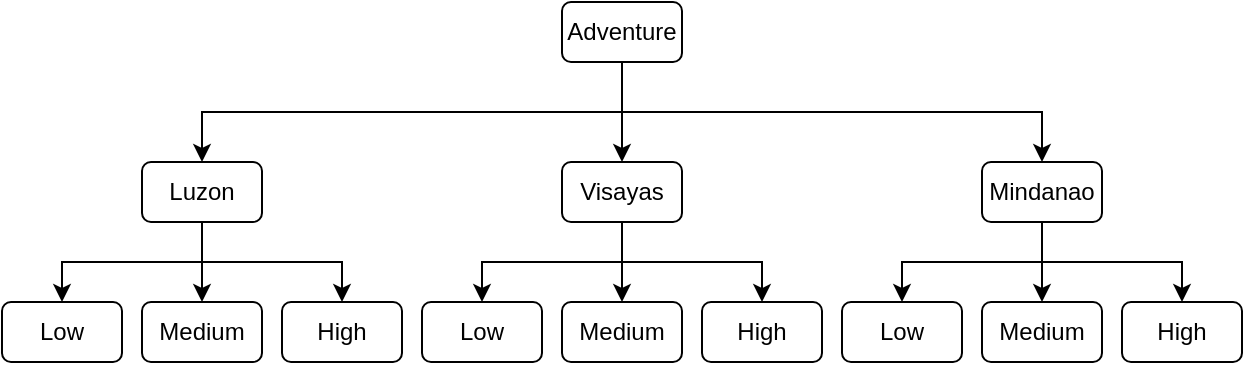 <mxfile version="26.0.8">
  <diagram name="Page-1" id="oN3ZsHXLVcki4yRSyNb8">
    <mxGraphModel dx="1988" dy="692" grid="1" gridSize="10" guides="1" tooltips="1" connect="1" arrows="1" fold="1" page="1" pageScale="1" pageWidth="827" pageHeight="1169" math="0" shadow="0">
      <root>
        <mxCell id="0" />
        <mxCell id="1" parent="0" />
        <mxCell id="AkOyKKZH0I8h6M5qzQaC-48" style="edgeStyle=orthogonalEdgeStyle;rounded=0;orthogonalLoop=1;jettySize=auto;html=1;entryX=0.5;entryY=0;entryDx=0;entryDy=0;exitX=0.5;exitY=1;exitDx=0;exitDy=0;" edge="1" parent="1" source="AkOyKKZH0I8h6M5qzQaC-2" target="AkOyKKZH0I8h6M5qzQaC-22">
          <mxGeometry relative="1" as="geometry" />
        </mxCell>
        <mxCell id="AkOyKKZH0I8h6M5qzQaC-2" value="Adventure" style="rounded=1;whiteSpace=wrap;html=1;" vertex="1" parent="1">
          <mxGeometry x="40" y="20" width="60" height="30" as="geometry" />
        </mxCell>
        <mxCell id="AkOyKKZH0I8h6M5qzQaC-29" style="edgeStyle=orthogonalEdgeStyle;rounded=0;orthogonalLoop=1;jettySize=auto;html=1;entryX=0.5;entryY=0;entryDx=0;entryDy=0;exitX=0.5;exitY=1;exitDx=0;exitDy=0;" edge="1" parent="1" source="AkOyKKZH0I8h6M5qzQaC-17" target="AkOyKKZH0I8h6M5qzQaC-30">
          <mxGeometry relative="1" as="geometry">
            <mxPoint x="-70" y="280.0" as="targetPoint" />
            <mxPoint x="-160" y="170" as="sourcePoint" />
          </mxGeometry>
        </mxCell>
        <mxCell id="AkOyKKZH0I8h6M5qzQaC-34" style="edgeStyle=orthogonalEdgeStyle;rounded=0;orthogonalLoop=1;jettySize=auto;html=1;exitX=0.5;exitY=1;exitDx=0;exitDy=0;" edge="1" parent="1" source="AkOyKKZH0I8h6M5qzQaC-17" target="AkOyKKZH0I8h6M5qzQaC-31">
          <mxGeometry relative="1" as="geometry">
            <mxPoint x="-170" y="180" as="sourcePoint" />
          </mxGeometry>
        </mxCell>
        <mxCell id="AkOyKKZH0I8h6M5qzQaC-35" style="edgeStyle=orthogonalEdgeStyle;rounded=0;orthogonalLoop=1;jettySize=auto;html=1;entryX=0.5;entryY=0;entryDx=0;entryDy=0;exitX=0.5;exitY=1;exitDx=0;exitDy=0;" edge="1" parent="1" source="AkOyKKZH0I8h6M5qzQaC-17" target="AkOyKKZH0I8h6M5qzQaC-36">
          <mxGeometry relative="1" as="geometry">
            <mxPoint x="40" y="240" as="targetPoint" />
            <mxPoint x="-160" y="160" as="sourcePoint" />
          </mxGeometry>
        </mxCell>
        <mxCell id="AkOyKKZH0I8h6M5qzQaC-17" value="Luzon" style="rounded=1;whiteSpace=wrap;html=1;" vertex="1" parent="1">
          <mxGeometry x="-170" y="100" width="60" height="30" as="geometry" />
        </mxCell>
        <mxCell id="AkOyKKZH0I8h6M5qzQaC-18" style="edgeStyle=orthogonalEdgeStyle;rounded=0;orthogonalLoop=1;jettySize=auto;html=1;exitX=0.5;exitY=1;exitDx=0;exitDy=0;entryX=0.5;entryY=0;entryDx=0;entryDy=0;" edge="1" target="AkOyKKZH0I8h6M5qzQaC-17" parent="1" source="AkOyKKZH0I8h6M5qzQaC-2">
          <mxGeometry relative="1" as="geometry">
            <mxPoint x="110" y="180" as="targetPoint" />
            <mxPoint x="140" y="90" as="sourcePoint" />
          </mxGeometry>
        </mxCell>
        <mxCell id="AkOyKKZH0I8h6M5qzQaC-19" value="" style="edgeStyle=orthogonalEdgeStyle;rounded=0;orthogonalLoop=1;jettySize=auto;html=1;entryX=0.5;entryY=0;entryDx=0;entryDy=0;exitX=0.5;exitY=1;exitDx=0;exitDy=0;" edge="1" target="AkOyKKZH0I8h6M5qzQaC-20" parent="1" source="AkOyKKZH0I8h6M5qzQaC-2">
          <mxGeometry relative="1" as="geometry">
            <mxPoint x="140" y="90" as="sourcePoint" />
            <mxPoint x="134" y="190" as="targetPoint" />
          </mxGeometry>
        </mxCell>
        <mxCell id="AkOyKKZH0I8h6M5qzQaC-20" value="Visayas" style="rounded=1;whiteSpace=wrap;html=1;" vertex="1" parent="1">
          <mxGeometry x="40" y="100" width="60" height="30" as="geometry" />
        </mxCell>
        <mxCell id="AkOyKKZH0I8h6M5qzQaC-22" value="Mindanao" style="rounded=1;whiteSpace=wrap;html=1;" vertex="1" parent="1">
          <mxGeometry x="250" y="100" width="60" height="30" as="geometry" />
        </mxCell>
        <mxCell id="AkOyKKZH0I8h6M5qzQaC-30" value="Low" style="rounded=1;whiteSpace=wrap;html=1;" vertex="1" parent="1">
          <mxGeometry x="-240" y="170" width="60" height="30" as="geometry" />
        </mxCell>
        <mxCell id="AkOyKKZH0I8h6M5qzQaC-31" value="Medium" style="rounded=1;whiteSpace=wrap;html=1;" vertex="1" parent="1">
          <mxGeometry x="-170" y="170" width="60" height="30" as="geometry" />
        </mxCell>
        <mxCell id="AkOyKKZH0I8h6M5qzQaC-36" value="High" style="rounded=1;whiteSpace=wrap;html=1;" vertex="1" parent="1">
          <mxGeometry x="-100" y="170" width="60" height="30" as="geometry" />
        </mxCell>
        <mxCell id="AkOyKKZH0I8h6M5qzQaC-49" style="edgeStyle=orthogonalEdgeStyle;rounded=0;orthogonalLoop=1;jettySize=auto;html=1;entryX=0.5;entryY=0;entryDx=0;entryDy=0;exitX=0.5;exitY=1;exitDx=0;exitDy=0;" edge="1" target="AkOyKKZH0I8h6M5qzQaC-54" parent="1" source="AkOyKKZH0I8h6M5qzQaC-20">
          <mxGeometry relative="1" as="geometry">
            <mxPoint x="270" y="240" as="targetPoint" />
            <mxPoint x="80" y="160" as="sourcePoint" />
          </mxGeometry>
        </mxCell>
        <mxCell id="AkOyKKZH0I8h6M5qzQaC-50" style="edgeStyle=orthogonalEdgeStyle;rounded=0;orthogonalLoop=1;jettySize=auto;html=1;entryX=0.5;entryY=0;entryDx=0;entryDy=0;exitX=0.5;exitY=1;exitDx=0;exitDy=0;" edge="1" target="AkOyKKZH0I8h6M5qzQaC-53" parent="1" source="AkOyKKZH0I8h6M5qzQaC-20">
          <mxGeometry relative="1" as="geometry">
            <mxPoint x="160" y="280.0" as="targetPoint" />
            <mxPoint x="70" y="150" as="sourcePoint" />
          </mxGeometry>
        </mxCell>
        <mxCell id="AkOyKKZH0I8h6M5qzQaC-51" style="edgeStyle=orthogonalEdgeStyle;rounded=0;orthogonalLoop=1;jettySize=auto;html=1;exitX=0.5;exitY=1;exitDx=0;exitDy=0;" edge="1" target="AkOyKKZH0I8h6M5qzQaC-52" parent="1" source="AkOyKKZH0I8h6M5qzQaC-20">
          <mxGeometry relative="1" as="geometry">
            <mxPoint x="100" y="160" as="sourcePoint" />
          </mxGeometry>
        </mxCell>
        <mxCell id="AkOyKKZH0I8h6M5qzQaC-52" value="Medium" style="rounded=1;whiteSpace=wrap;html=1;" vertex="1" parent="1">
          <mxGeometry x="40" y="170" width="60" height="30" as="geometry" />
        </mxCell>
        <mxCell id="AkOyKKZH0I8h6M5qzQaC-53" value="Low" style="rounded=1;whiteSpace=wrap;html=1;" vertex="1" parent="1">
          <mxGeometry x="-30" y="170" width="60" height="30" as="geometry" />
        </mxCell>
        <mxCell id="AkOyKKZH0I8h6M5qzQaC-54" value="High" style="rounded=1;whiteSpace=wrap;html=1;" vertex="1" parent="1">
          <mxGeometry x="110" y="170" width="60" height="30" as="geometry" />
        </mxCell>
        <mxCell id="AkOyKKZH0I8h6M5qzQaC-69" style="edgeStyle=orthogonalEdgeStyle;rounded=0;orthogonalLoop=1;jettySize=auto;html=1;exitX=0.5;exitY=1;exitDx=0;exitDy=0;" edge="1" target="AkOyKKZH0I8h6M5qzQaC-72" parent="1" source="AkOyKKZH0I8h6M5qzQaC-22">
          <mxGeometry relative="1" as="geometry">
            <mxPoint x="290" y="130" as="sourcePoint" />
          </mxGeometry>
        </mxCell>
        <mxCell id="AkOyKKZH0I8h6M5qzQaC-70" style="edgeStyle=orthogonalEdgeStyle;rounded=0;orthogonalLoop=1;jettySize=auto;html=1;entryX=0.5;entryY=0;entryDx=0;entryDy=0;exitX=0.5;exitY=1;exitDx=0;exitDy=0;" edge="1" target="AkOyKKZH0I8h6M5qzQaC-71" parent="1" source="AkOyKKZH0I8h6M5qzQaC-22">
          <mxGeometry relative="1" as="geometry">
            <mxPoint x="370" y="280.0" as="targetPoint" />
            <mxPoint x="280" y="150" as="sourcePoint" />
          </mxGeometry>
        </mxCell>
        <mxCell id="AkOyKKZH0I8h6M5qzQaC-71" value="Low" style="rounded=1;whiteSpace=wrap;html=1;" vertex="1" parent="1">
          <mxGeometry x="180" y="170" width="60" height="30" as="geometry" />
        </mxCell>
        <mxCell id="AkOyKKZH0I8h6M5qzQaC-72" value="Medium" style="rounded=1;whiteSpace=wrap;html=1;" vertex="1" parent="1">
          <mxGeometry x="250" y="170" width="60" height="30" as="geometry" />
        </mxCell>
        <mxCell id="AkOyKKZH0I8h6M5qzQaC-73" value="High" style="rounded=1;whiteSpace=wrap;html=1;" vertex="1" parent="1">
          <mxGeometry x="320" y="170" width="60" height="30" as="geometry" />
        </mxCell>
        <mxCell id="AkOyKKZH0I8h6M5qzQaC-74" style="edgeStyle=orthogonalEdgeStyle;rounded=0;orthogonalLoop=1;jettySize=auto;html=1;entryX=0.5;entryY=0;entryDx=0;entryDy=0;exitX=0.5;exitY=1;exitDx=0;exitDy=0;" edge="1" target="AkOyKKZH0I8h6M5qzQaC-73" parent="1" source="AkOyKKZH0I8h6M5qzQaC-22">
          <mxGeometry relative="1" as="geometry">
            <mxPoint x="480" y="240" as="targetPoint" />
            <mxPoint x="300" y="170" as="sourcePoint" />
          </mxGeometry>
        </mxCell>
      </root>
    </mxGraphModel>
  </diagram>
</mxfile>
